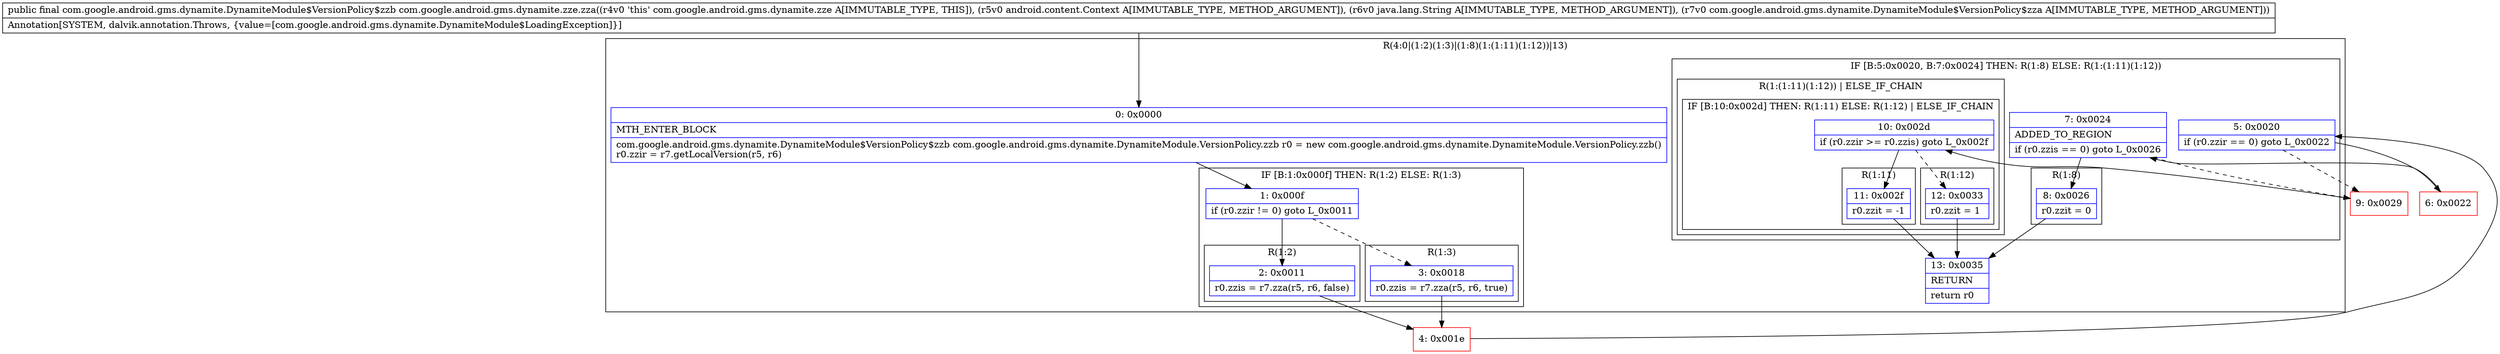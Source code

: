 digraph "CFG forcom.google.android.gms.dynamite.zze.zza(Landroid\/content\/Context;Ljava\/lang\/String;Lcom\/google\/android\/gms\/dynamite\/DynamiteModule$VersionPolicy$zza;)Lcom\/google\/android\/gms\/dynamite\/DynamiteModule$VersionPolicy$zzb;" {
subgraph cluster_Region_675556431 {
label = "R(4:0|(1:2)(1:3)|(1:8)(1:(1:11)(1:12))|13)";
node [shape=record,color=blue];
Node_0 [shape=record,label="{0\:\ 0x0000|MTH_ENTER_BLOCK\l|com.google.android.gms.dynamite.DynamiteModule$VersionPolicy$zzb com.google.android.gms.dynamite.DynamiteModule.VersionPolicy.zzb r0 = new com.google.android.gms.dynamite.DynamiteModule.VersionPolicy.zzb()\lr0.zzir = r7.getLocalVersion(r5, r6)\l}"];
subgraph cluster_IfRegion_646238328 {
label = "IF [B:1:0x000f] THEN: R(1:2) ELSE: R(1:3)";
node [shape=record,color=blue];
Node_1 [shape=record,label="{1\:\ 0x000f|if (r0.zzir != 0) goto L_0x0011\l}"];
subgraph cluster_Region_1220827121 {
label = "R(1:2)";
node [shape=record,color=blue];
Node_2 [shape=record,label="{2\:\ 0x0011|r0.zzis = r7.zza(r5, r6, false)\l}"];
}
subgraph cluster_Region_622017291 {
label = "R(1:3)";
node [shape=record,color=blue];
Node_3 [shape=record,label="{3\:\ 0x0018|r0.zzis = r7.zza(r5, r6, true)\l}"];
}
}
subgraph cluster_IfRegion_750538162 {
label = "IF [B:5:0x0020, B:7:0x0024] THEN: R(1:8) ELSE: R(1:(1:11)(1:12))";
node [shape=record,color=blue];
Node_5 [shape=record,label="{5\:\ 0x0020|if (r0.zzir == 0) goto L_0x0022\l}"];
Node_7 [shape=record,label="{7\:\ 0x0024|ADDED_TO_REGION\l|if (r0.zzis == 0) goto L_0x0026\l}"];
subgraph cluster_Region_750473037 {
label = "R(1:8)";
node [shape=record,color=blue];
Node_8 [shape=record,label="{8\:\ 0x0026|r0.zzit = 0\l}"];
}
subgraph cluster_Region_1404642923 {
label = "R(1:(1:11)(1:12)) | ELSE_IF_CHAIN\l";
node [shape=record,color=blue];
subgraph cluster_IfRegion_1177222900 {
label = "IF [B:10:0x002d] THEN: R(1:11) ELSE: R(1:12) | ELSE_IF_CHAIN\l";
node [shape=record,color=blue];
Node_10 [shape=record,label="{10\:\ 0x002d|if (r0.zzir \>= r0.zzis) goto L_0x002f\l}"];
subgraph cluster_Region_2052939353 {
label = "R(1:11)";
node [shape=record,color=blue];
Node_11 [shape=record,label="{11\:\ 0x002f|r0.zzit = \-1\l}"];
}
subgraph cluster_Region_885149053 {
label = "R(1:12)";
node [shape=record,color=blue];
Node_12 [shape=record,label="{12\:\ 0x0033|r0.zzit = 1\l}"];
}
}
}
}
Node_13 [shape=record,label="{13\:\ 0x0035|RETURN\l|return r0\l}"];
}
Node_4 [shape=record,color=red,label="{4\:\ 0x001e}"];
Node_6 [shape=record,color=red,label="{6\:\ 0x0022}"];
Node_9 [shape=record,color=red,label="{9\:\ 0x0029}"];
MethodNode[shape=record,label="{public final com.google.android.gms.dynamite.DynamiteModule$VersionPolicy$zzb com.google.android.gms.dynamite.zze.zza((r4v0 'this' com.google.android.gms.dynamite.zze A[IMMUTABLE_TYPE, THIS]), (r5v0 android.content.Context A[IMMUTABLE_TYPE, METHOD_ARGUMENT]), (r6v0 java.lang.String A[IMMUTABLE_TYPE, METHOD_ARGUMENT]), (r7v0 com.google.android.gms.dynamite.DynamiteModule$VersionPolicy$zza A[IMMUTABLE_TYPE, METHOD_ARGUMENT]))  | Annotation[SYSTEM, dalvik.annotation.Throws, \{value=[com.google.android.gms.dynamite.DynamiteModule$LoadingException]\}]\l}"];
MethodNode -> Node_0;
Node_0 -> Node_1;
Node_1 -> Node_2;
Node_1 -> Node_3[style=dashed];
Node_2 -> Node_4;
Node_3 -> Node_4;
Node_5 -> Node_6;
Node_5 -> Node_9[style=dashed];
Node_7 -> Node_8;
Node_7 -> Node_9[style=dashed];
Node_8 -> Node_13;
Node_10 -> Node_11;
Node_10 -> Node_12[style=dashed];
Node_11 -> Node_13;
Node_12 -> Node_13;
Node_4 -> Node_5;
Node_6 -> Node_7;
Node_9 -> Node_10;
}

